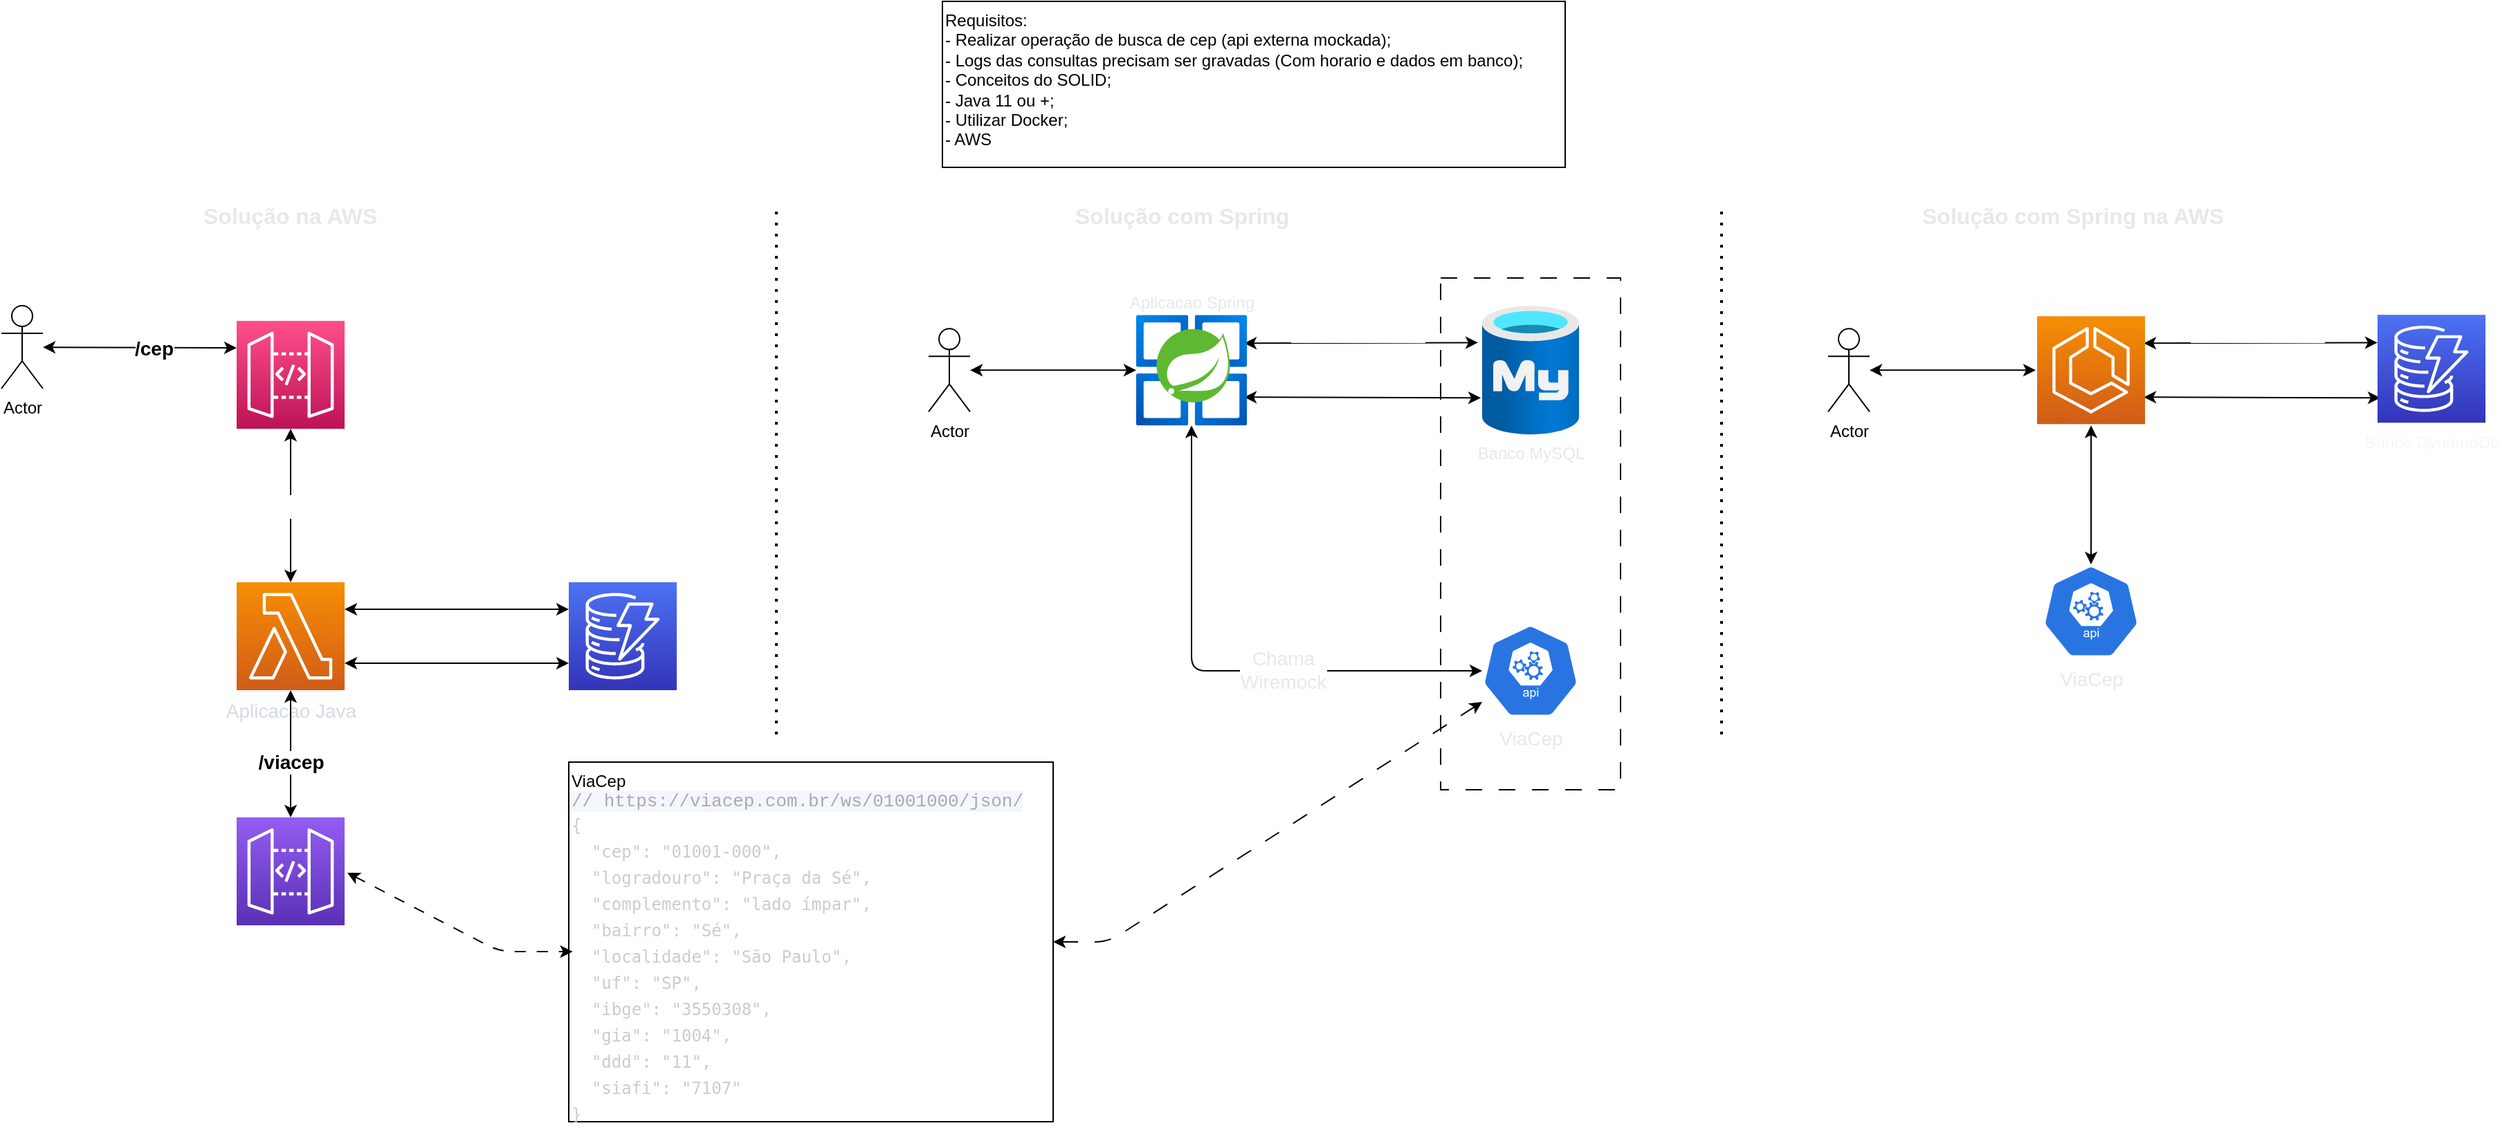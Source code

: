 <mxfile>
    <diagram id="rDIyZCCT8kJwSnAD4rDu" name="Page-1">
        <mxGraphModel dx="1571" dy="547" grid="1" gridSize="10" guides="1" tooltips="1" connect="1" arrows="1" fold="1" page="1" pageScale="1" pageWidth="1333" pageHeight="833" math="0" shadow="0">
            <root>
                <mxCell id="0"/>
                <mxCell id="1" parent="0"/>
                <mxCell id="2" value="Requisitos:&lt;br&gt;- Realizar operação de busca de cep (api externa mockada);&lt;br&gt;- Logs das consultas precisam ser gravadas (Com horario e dados em banco);&lt;br&gt;- Conceitos do SOLID;&lt;br&gt;- Java 11 ou +;&lt;br&gt;- Utilizar Docker;&lt;br&gt;- AWS" style="rounded=0;whiteSpace=wrap;html=1;align=left;verticalAlign=top;" parent="1" vertex="1">
                    <mxGeometry x="770" y="10" width="450" height="120" as="geometry"/>
                </mxCell>
                <mxCell id="17" value="Chama lambda" style="edgeStyle=none;html=1;exitX=0.5;exitY=1;exitDx=0;exitDy=0;exitPerimeter=0;entryX=0.5;entryY=0;entryDx=0;entryDy=0;entryPerimeter=0;fontSize=14;fontColor=#FFFFFF;startArrow=classic;startFill=1;" parent="1" source="4" target="5" edge="1">
                    <mxGeometry relative="1" as="geometry"/>
                </mxCell>
                <mxCell id="4" value="Api Gateway" style="sketch=0;points=[[0,0,0],[0.25,0,0],[0.5,0,0],[0.75,0,0],[1,0,0],[0,1,0],[0.25,1,0],[0.5,1,0],[0.75,1,0],[1,1,0],[0,0.25,0],[0,0.5,0],[0,0.75,0],[1,0.25,0],[1,0.5,0],[1,0.75,0]];outlineConnect=0;fontColor=#FFFFFF;gradientColor=#FF4F8B;gradientDirection=north;fillColor=#BC1356;strokeColor=#ffffff;dashed=0;verticalLabelPosition=top;verticalAlign=bottom;align=center;html=1;fontSize=14;fontStyle=0;aspect=fixed;shape=mxgraph.aws4.resourceIcon;resIcon=mxgraph.aws4.api_gateway;labelPosition=center;" parent="1" vertex="1">
                    <mxGeometry x="260" y="241" width="78" height="78" as="geometry"/>
                </mxCell>
                <mxCell id="19" style="edgeStyle=none;html=1;fontSize=14;fontColor=#FFFFFF;startArrow=classic;startFill=1;entryX=0;entryY=0.25;entryDx=0;entryDy=0;entryPerimeter=0;exitX=1;exitY=0.25;exitDx=0;exitDy=0;exitPerimeter=0;" parent="1" source="5" target="6" edge="1">
                    <mxGeometry relative="1" as="geometry"/>
                </mxCell>
                <mxCell id="21" value="Verifica se CEP&lt;br&gt;&amp;nbsp;ja existe" style="edgeLabel;html=1;align=center;verticalAlign=middle;resizable=0;points=[];fontSize=14;fontColor=#FFFFFF;" parent="19" vertex="1" connectable="0">
                    <mxGeometry x="-0.161" y="2" relative="1" as="geometry">
                        <mxPoint x="10" y="-17" as="offset"/>
                    </mxGeometry>
                </mxCell>
                <mxCell id="20" style="edgeStyle=none;html=1;entryX=0;entryY=0.75;entryDx=0;entryDy=0;entryPerimeter=0;fontSize=14;fontColor=#FFFFFF;startArrow=classic;startFill=1;exitX=1;exitY=0.75;exitDx=0;exitDy=0;exitPerimeter=0;" parent="1" source="5" target="6" edge="1">
                    <mxGeometry relative="1" as="geometry"/>
                </mxCell>
                <mxCell id="22" value="Se não existir, &lt;br&gt;armazena&amp;nbsp;novo CEP&lt;br&gt;&amp;nbsp;obtido na API" style="edgeLabel;html=1;align=center;verticalAlign=middle;resizable=0;points=[];fontSize=14;fontColor=#FFFFFF;" parent="20" vertex="1" connectable="0">
                    <mxGeometry x="-0.185" y="1" relative="1" as="geometry">
                        <mxPoint x="16" y="33" as="offset"/>
                    </mxGeometry>
                </mxCell>
                <mxCell id="5" value="Aplicacao Java" style="sketch=0;points=[[0,0,0],[0.25,0,0],[0.5,0,0],[0.75,0,0],[1,0,0],[0,1,0],[0.25,1,0],[0.5,1,0],[0.75,1,0],[1,1,0],[0,0.25,0],[0,0.5,0],[0,0.75,0],[1,0.25,0],[1,0.5,0],[1,0.75,0]];outlineConnect=0;fontColor=#d5dbe2;gradientColor=#F78E04;gradientDirection=north;fillColor=#D05C17;strokeColor=#ffffff;dashed=0;verticalLabelPosition=bottom;verticalAlign=top;align=center;html=1;fontSize=14;fontStyle=0;aspect=fixed;shape=mxgraph.aws4.resourceIcon;resIcon=mxgraph.aws4.lambda;" parent="1" vertex="1">
                    <mxGeometry x="260" y="430" width="78" height="78" as="geometry"/>
                </mxCell>
                <mxCell id="6" value="Dynamo" style="sketch=0;points=[[0,0,0],[0.25,0,0],[0.5,0,0],[0.75,0,0],[1,0,0],[0,1,0],[0.25,1,0],[0.5,1,0],[0.75,1,0],[1,1,0],[0,0.25,0],[0,0.5,0],[0,0.75,0],[1,0.25,0],[1,0.5,0],[1,0.75,0]];outlineConnect=0;fontColor=#FFFFFF;gradientColor=#4D72F3;gradientDirection=north;fillColor=#3334B9;strokeColor=#ffffff;dashed=0;verticalLabelPosition=bottom;verticalAlign=top;align=center;html=1;fontSize=14;fontStyle=0;aspect=fixed;shape=mxgraph.aws4.resourceIcon;resIcon=mxgraph.aws4.dynamodb;" parent="1" vertex="1">
                    <mxGeometry x="500" y="430" width="78" height="78" as="geometry"/>
                </mxCell>
                <mxCell id="8" style="edgeStyle=none;html=1;entryX=0;entryY=0.25;entryDx=0;entryDy=0;entryPerimeter=0;startArrow=classic;startFill=1;" parent="1" source="7" target="4" edge="1">
                    <mxGeometry relative="1" as="geometry"/>
                </mxCell>
                <mxCell id="10" value="/cep" style="edgeLabel;html=1;align=center;verticalAlign=middle;resizable=0;points=[];fontSize=14;fontStyle=1" parent="8" vertex="1" connectable="0">
                    <mxGeometry x="0.357" y="-1" relative="1" as="geometry">
                        <mxPoint x="-15" y="-1" as="offset"/>
                    </mxGeometry>
                </mxCell>
                <mxCell id="7" value="Actor" style="shape=umlActor;verticalLabelPosition=bottom;verticalAlign=top;html=1;outlineConnect=0;" parent="1" vertex="1">
                    <mxGeometry x="90" y="230" width="30" height="60" as="geometry"/>
                </mxCell>
                <mxCell id="12" value="ViaCep&lt;br&gt;&lt;span style=&quot;color: lab(69.608 -0.0 0); font-family: ui-monospace, SFMono-Regular, Menlo, Monaco, Consolas, &amp;quot;Liberation Mono&amp;quot;, &amp;quot;Courier New&amp;quot;, monospace; font-size: 12.96px; background-color: rgba(29, 78, 216, 0.05);&quot;&gt;// https://viacep.com.br/ws/01001000/json/&lt;/span&gt;&lt;br&gt;&lt;div style=&quot;color: rgb(204, 204, 204); font-family: &amp;quot;Droid Sans Mono&amp;quot;, &amp;quot;monospace&amp;quot;, monospace; line-height: 19px;&quot;&gt;&lt;div style=&quot;&quot;&gt;{&lt;/div&gt;&lt;div style=&quot;&quot;&gt;&amp;nbsp; &quot;cep&quot;: &quot;01001-000&quot;,&lt;/div&gt;&lt;div style=&quot;&quot;&gt;&amp;nbsp; &quot;logradouro&quot;: &quot;Praça da Sé&quot;,&lt;/div&gt;&lt;div style=&quot;&quot;&gt;&amp;nbsp; &quot;complemento&quot;: &quot;lado ímpar&quot;,&lt;/div&gt;&lt;div style=&quot;&quot;&gt;&amp;nbsp; &quot;bairro&quot;: &quot;Sé&quot;,&lt;/div&gt;&lt;div style=&quot;&quot;&gt;&amp;nbsp; &quot;localidade&quot;: &quot;São Paulo&quot;,&lt;/div&gt;&lt;div style=&quot;&quot;&gt;&amp;nbsp; &quot;uf&quot;: &quot;SP&quot;,&lt;/div&gt;&lt;div style=&quot;&quot;&gt;&amp;nbsp; &quot;ibge&quot;: &quot;3550308&quot;,&lt;/div&gt;&lt;div style=&quot;&quot;&gt;&amp;nbsp; &quot;gia&quot;: &quot;1004&quot;,&lt;/div&gt;&lt;div style=&quot;&quot;&gt;&amp;nbsp; &quot;ddd&quot;: &quot;11&quot;,&lt;/div&gt;&lt;div style=&quot;&quot;&gt;&amp;nbsp; &quot;siafi&quot;: &quot;7107&quot;&lt;/div&gt;&lt;div style=&quot;&quot;&gt;}&lt;/div&gt;&lt;/div&gt;" style="rounded=0;whiteSpace=wrap;html=1;align=left;verticalAlign=top;" parent="1" vertex="1">
                    <mxGeometry x="500" y="560" width="350" height="260" as="geometry"/>
                </mxCell>
                <mxCell id="32" style="edgeStyle=none;html=1;fontSize=14;fontColor=#e6e8ea;startArrow=classic;startFill=1;exitX=1;exitY=0.25;exitDx=0;exitDy=0;exitPerimeter=0;entryX=-0.043;entryY=0.286;entryDx=0;entryDy=0;entryPerimeter=0;" parent="1" target="31" edge="1">
                    <mxGeometry relative="1" as="geometry">
                        <mxPoint x="988" y="257.16" as="sourcePoint"/>
                    </mxGeometry>
                </mxCell>
                <mxCell id="36" value="&lt;span style=&quot;color: rgb(255, 255, 255);&quot;&gt;Verifica se CEP&lt;/span&gt;&lt;br style=&quot;color: rgb(255, 255, 255);&quot;&gt;&lt;span style=&quot;color: rgb(255, 255, 255);&quot;&gt;&amp;nbsp;ja existe&lt;/span&gt;" style="edgeLabel;html=1;align=center;verticalAlign=middle;resizable=0;points=[];fontSize=14;fontColor=#e6e8ea;" parent="32" vertex="1" connectable="0">
                    <mxGeometry x="0.311" y="3" relative="1" as="geometry">
                        <mxPoint x="-29" y="-14" as="offset"/>
                    </mxGeometry>
                </mxCell>
                <mxCell id="33" style="edgeStyle=none;html=1;entryX=-0.014;entryY=0.714;entryDx=0;entryDy=0;entryPerimeter=0;fontSize=14;fontColor=#e6e8ea;startArrow=classic;startFill=1;exitX=1;exitY=0.75;exitDx=0;exitDy=0;exitPerimeter=0;" parent="1" target="31" edge="1">
                    <mxGeometry relative="1" as="geometry">
                        <mxPoint x="988" y="296.16" as="sourcePoint"/>
                    </mxGeometry>
                </mxCell>
                <mxCell id="37" value="&lt;span style=&quot;color: rgb(255, 255, 255);&quot;&gt;Se não existir,&lt;/span&gt;&lt;br style=&quot;color: rgb(255, 255, 255);&quot;&gt;&lt;span style=&quot;color: rgb(255, 255, 255);&quot;&gt;armazena&amp;nbsp;novo CEP&lt;/span&gt;&lt;br style=&quot;color: rgb(255, 255, 255);&quot;&gt;&lt;span style=&quot;color: rgb(255, 255, 255);&quot;&gt;&amp;nbsp;obtido na API&lt;/span&gt;" style="edgeLabel;html=1;align=center;verticalAlign=middle;resizable=0;points=[];fontSize=14;fontColor=#e6e8ea;" parent="33" vertex="1" connectable="0">
                    <mxGeometry x="0.251" y="-4" relative="1" as="geometry">
                        <mxPoint x="-25" y="23" as="offset"/>
                    </mxGeometry>
                </mxCell>
                <mxCell id="28" style="edgeStyle=none;html=1;fontSize=14;fontColor=#e6e8ea;startArrow=classic;startFill=1;" parent="1" source="25" edge="1">
                    <mxGeometry relative="1" as="geometry">
                        <mxPoint x="910" y="276.66" as="targetPoint"/>
                    </mxGeometry>
                </mxCell>
                <mxCell id="25" value="Actor" style="shape=umlActor;verticalLabelPosition=bottom;verticalAlign=top;html=1;outlineConnect=0;" parent="1" vertex="1">
                    <mxGeometry x="760" y="246.66" width="30" height="60" as="geometry"/>
                </mxCell>
                <mxCell id="27" value="" style="edgeStyle=none;html=1;fontSize=14;fontColor=#e6e8ea;startArrow=classic;startFill=1;" parent="1" source="46" target="5" edge="1">
                    <mxGeometry relative="1" as="geometry">
                        <mxPoint x="200" y="470" as="sourcePoint"/>
                        <Array as="points">
                            <mxPoint x="299" y="560"/>
                        </Array>
                    </mxGeometry>
                </mxCell>
                <mxCell id="48" value="/viacep" style="edgeLabel;html=1;align=center;verticalAlign=middle;resizable=0;points=[];fontSize=14;fontStyle=1" vertex="1" connectable="0" parent="27">
                    <mxGeometry x="0.196" relative="1" as="geometry">
                        <mxPoint y="15" as="offset"/>
                    </mxGeometry>
                </mxCell>
                <mxCell id="43" style="edgeStyle=none;html=1;entryX=0.008;entryY=0.527;entryDx=0;entryDy=0;entryPerimeter=0;fontSize=14;fontColor=#e6e8ea;startArrow=classic;startFill=1;dashed=1;dashPattern=8 8;" parent="1" target="12" edge="1">
                    <mxGeometry relative="1" as="geometry">
                        <Array as="points">
                            <mxPoint x="450" y="697"/>
                        </Array>
                        <mxPoint x="340" y="640" as="sourcePoint"/>
                    </mxGeometry>
                </mxCell>
                <mxCell id="31" value="Banco MySQL" style="aspect=fixed;html=1;points=[];align=center;image;fontSize=12;image=img/lib/azure2/databases/Azure_Database_MySQL_Server.svg;labelBackgroundColor=none;fontColor=#e6e8ea;" parent="1" vertex="1">
                    <mxGeometry x="1160" y="230" width="70" height="93.33" as="geometry"/>
                </mxCell>
                <mxCell id="39" style="edgeStyle=none;html=1;fontSize=14;fontColor=#e6e8ea;startArrow=classic;startFill=1;" parent="1" source="35" target="38" edge="1">
                    <mxGeometry relative="1" as="geometry">
                        <Array as="points">
                            <mxPoint x="950" y="494"/>
                        </Array>
                    </mxGeometry>
                </mxCell>
                <mxCell id="40" value="Chama&lt;br&gt;Wiremock" style="edgeLabel;html=1;align=center;verticalAlign=middle;resizable=0;points=[];fontSize=14;fontColor=#e6e8ea;" parent="39" vertex="1" connectable="0">
                    <mxGeometry x="0.254" y="1" relative="1" as="geometry">
                        <mxPoint as="offset"/>
                    </mxGeometry>
                </mxCell>
                <mxCell id="35" value="Aplicacao Spring" style="aspect=fixed;html=1;points=[];align=center;image;fontSize=12;image=img/lib/azure2/compute/Azure_Spring_Cloud.svg;labelBackgroundColor=none;fontColor=#e6e8ea;labelPosition=center;verticalLabelPosition=top;verticalAlign=bottom;" parent="1" vertex="1">
                    <mxGeometry x="910" y="236.66" width="80" height="80" as="geometry"/>
                </mxCell>
                <mxCell id="42" style="edgeStyle=none;html=1;entryX=1;entryY=0.5;entryDx=0;entryDy=0;fontSize=14;fontColor=#e6e8ea;startArrow=classic;startFill=1;dashed=1;dashPattern=12 12;" parent="1" source="38" target="12" edge="1">
                    <mxGeometry relative="1" as="geometry">
                        <Array as="points">
                            <mxPoint x="890" y="690"/>
                        </Array>
                    </mxGeometry>
                </mxCell>
                <mxCell id="38" value="ViaCep" style="sketch=0;html=1;dashed=0;whitespace=wrap;fillColor=#2875E2;strokeColor=#ffffff;points=[[0.005,0.63,0],[0.1,0.2,0],[0.9,0.2,0],[0.5,0,0],[0.995,0.63,0],[0.72,0.99,0],[0.5,1,0],[0.28,0.99,0]];verticalLabelPosition=bottom;align=center;verticalAlign=top;shape=mxgraph.kubernetes.icon;prIcon=api;labelBackgroundColor=none;fontSize=14;fontColor=#e6e8ea;" parent="1" vertex="1">
                    <mxGeometry x="1160" y="460" width="70" height="68" as="geometry"/>
                </mxCell>
                <mxCell id="41" value="" style="endArrow=none;dashed=1;html=1;dashPattern=1 3;strokeWidth=2;fontSize=14;fontColor=#e6e8ea;" parent="1" edge="1">
                    <mxGeometry width="50" height="50" relative="1" as="geometry">
                        <mxPoint x="650" y="540" as="sourcePoint"/>
                        <mxPoint x="650" y="160" as="targetPoint"/>
                    </mxGeometry>
                </mxCell>
                <mxCell id="44" value="Solução na AWS" style="text;strokeColor=none;fillColor=none;align=left;verticalAlign=middle;spacingLeft=4;spacingRight=4;overflow=hidden;points=[[0,0.5],[1,0.5]];portConstraint=eastwest;rotatable=0;whiteSpace=wrap;html=1;labelBackgroundColor=none;fontSize=16;fontColor=#e6e8ea;fontStyle=1" parent="1" vertex="1">
                    <mxGeometry x="230" y="150" width="160" height="30" as="geometry"/>
                </mxCell>
                <mxCell id="45" value="Solução com Spring" style="text;strokeColor=none;fillColor=none;align=left;verticalAlign=middle;spacingLeft=4;spacingRight=4;overflow=hidden;points=[[0,0.5],[1,0.5]];portConstraint=eastwest;rotatable=0;whiteSpace=wrap;html=1;labelBackgroundColor=none;fontSize=16;fontColor=#e6e8ea;fontStyle=1" parent="1" vertex="1">
                    <mxGeometry x="860" y="150" width="165" height="30" as="geometry"/>
                </mxCell>
                <mxCell id="46" value="Mock ViaCeo" style="sketch=0;points=[[0,0,0],[0.25,0,0],[0.5,0,0],[0.75,0,0],[1,0,0],[0,1,0],[0.25,1,0],[0.5,1,0],[0.75,1,0],[1,1,0],[0,0.25,0],[0,0.5,0],[0,0.75,0],[1,0.25,0],[1,0.5,0],[1,0.75,0]];outlineConnect=0;fontColor=#FFFFFF;gradientColor=#945DF2;gradientDirection=north;fillColor=#5A30B5;strokeColor=#ffffff;dashed=0;verticalLabelPosition=bottom;verticalAlign=top;align=center;html=1;fontSize=14;fontStyle=0;aspect=fixed;shape=mxgraph.aws4.resourceIcon;resIcon=mxgraph.aws4.api_gateway;" vertex="1" parent="1">
                    <mxGeometry x="260" y="600" width="78" height="78" as="geometry"/>
                </mxCell>
                <mxCell id="49" style="edgeStyle=none;html=1;fontSize=14;fontColor=#e6e8ea;startArrow=classic;startFill=1;exitX=1;exitY=0.25;exitDx=0;exitDy=0;exitPerimeter=0;entryX=-0.043;entryY=0.286;entryDx=0;entryDy=0;entryPerimeter=0;" edge="1" parent="1">
                    <mxGeometry relative="1" as="geometry">
                        <mxPoint x="1638" y="257.16" as="sourcePoint"/>
                        <mxPoint x="1806.99" y="256.692" as="targetPoint"/>
                    </mxGeometry>
                </mxCell>
                <mxCell id="50" value="&lt;span style=&quot;color: rgb(255, 255, 255);&quot;&gt;Verifica se CEP&lt;/span&gt;&lt;br style=&quot;color: rgb(255, 255, 255);&quot;&gt;&lt;span style=&quot;color: rgb(255, 255, 255);&quot;&gt;&amp;nbsp;ja existe&lt;/span&gt;" style="edgeLabel;html=1;align=center;verticalAlign=middle;resizable=0;points=[];fontSize=14;fontColor=#e6e8ea;" vertex="1" connectable="0" parent="49">
                    <mxGeometry x="0.311" y="3" relative="1" as="geometry">
                        <mxPoint x="-29" y="-14" as="offset"/>
                    </mxGeometry>
                </mxCell>
                <mxCell id="51" style="edgeStyle=none;html=1;entryX=-0.014;entryY=0.714;entryDx=0;entryDy=0;entryPerimeter=0;fontSize=14;fontColor=#e6e8ea;startArrow=classic;startFill=1;exitX=1;exitY=0.75;exitDx=0;exitDy=0;exitPerimeter=0;" edge="1" parent="1">
                    <mxGeometry relative="1" as="geometry">
                        <mxPoint x="1638" y="296.16" as="sourcePoint"/>
                        <mxPoint x="1809.02" y="296.638" as="targetPoint"/>
                    </mxGeometry>
                </mxCell>
                <mxCell id="52" value="&lt;span style=&quot;color: rgb(255, 255, 255);&quot;&gt;Se não existir,&lt;/span&gt;&lt;br style=&quot;color: rgb(255, 255, 255);&quot;&gt;&lt;span style=&quot;color: rgb(255, 255, 255);&quot;&gt;armazena&amp;nbsp;novo CEP&lt;/span&gt;&lt;br style=&quot;color: rgb(255, 255, 255);&quot;&gt;&lt;span style=&quot;color: rgb(255, 255, 255);&quot;&gt;&amp;nbsp;obtido na API&lt;/span&gt;" style="edgeLabel;html=1;align=center;verticalAlign=middle;resizable=0;points=[];fontSize=14;fontColor=#e6e8ea;" vertex="1" connectable="0" parent="51">
                    <mxGeometry x="0.251" y="-4" relative="1" as="geometry">
                        <mxPoint x="-25" y="23" as="offset"/>
                    </mxGeometry>
                </mxCell>
                <mxCell id="53" style="edgeStyle=none;html=1;fontSize=14;fontColor=#e6e8ea;startArrow=classic;startFill=1;" edge="1" parent="1" source="54">
                    <mxGeometry relative="1" as="geometry">
                        <mxPoint x="1560" y="276.66" as="targetPoint"/>
                    </mxGeometry>
                </mxCell>
                <mxCell id="54" value="Actor" style="shape=umlActor;verticalLabelPosition=bottom;verticalAlign=top;html=1;outlineConnect=0;" vertex="1" parent="1">
                    <mxGeometry x="1410" y="246.66" width="30" height="60" as="geometry"/>
                </mxCell>
                <mxCell id="56" style="edgeStyle=none;html=1;fontSize=14;fontColor=#e6e8ea;startArrow=classic;startFill=1;" edge="1" parent="1" target="60">
                    <mxGeometry relative="1" as="geometry">
                        <Array as="points"/>
                        <mxPoint x="1600" y="316.66" as="sourcePoint"/>
                    </mxGeometry>
                </mxCell>
                <mxCell id="60" value="ViaCep" style="sketch=0;html=1;dashed=0;whitespace=wrap;fillColor=#2875E2;strokeColor=#ffffff;points=[[0.005,0.63,0],[0.1,0.2,0],[0.9,0.2,0],[0.5,0,0],[0.995,0.63,0],[0.72,0.99,0],[0.5,1,0],[0.28,0.99,0]];verticalLabelPosition=bottom;align=center;verticalAlign=top;shape=mxgraph.kubernetes.icon;prIcon=api;labelBackgroundColor=none;fontSize=14;fontColor=#e6e8ea;" vertex="1" parent="1">
                    <mxGeometry x="1565" y="417" width="70" height="68" as="geometry"/>
                </mxCell>
                <mxCell id="61" value="" style="endArrow=none;dashed=1;html=1;dashPattern=1 3;strokeWidth=2;fontSize=14;fontColor=#e6e8ea;" edge="1" parent="1">
                    <mxGeometry width="50" height="50" relative="1" as="geometry">
                        <mxPoint x="1333" y="540" as="sourcePoint"/>
                        <mxPoint x="1333" y="160" as="targetPoint"/>
                    </mxGeometry>
                </mxCell>
                <mxCell id="62" value="Solução com Spring na AWS" style="text;strokeColor=none;fillColor=none;align=left;verticalAlign=middle;spacingLeft=4;spacingRight=4;overflow=hidden;points=[[0,0.5],[1,0.5]];portConstraint=eastwest;rotatable=0;whiteSpace=wrap;html=1;labelBackgroundColor=none;fontSize=16;fontColor=#e6e8ea;fontStyle=1" vertex="1" parent="1">
                    <mxGeometry x="1471.5" y="150" width="257" height="30" as="geometry"/>
                </mxCell>
                <mxCell id="64" value="Docker" style="rounded=0;whiteSpace=wrap;html=1;fontSize=14;fontColor=#FFFFFF;fillColor=none;dashed=1;dashPattern=12 12;labelPosition=center;verticalLabelPosition=bottom;align=center;verticalAlign=top;" vertex="1" parent="1">
                    <mxGeometry x="1130" y="210" width="130" height="370" as="geometry"/>
                </mxCell>
                <mxCell id="65" value="Aplicação Spring" style="sketch=0;points=[[0,0,0],[0.25,0,0],[0.5,0,0],[0.75,0,0],[1,0,0],[0,1,0],[0.25,1,0],[0.5,1,0],[0.75,1,0],[1,1,0],[0,0.25,0],[0,0.5,0],[0,0.75,0],[1,0.25,0],[1,0.5,0],[1,0.75,0]];outlineConnect=0;fontColor=#fcfcfd;gradientColor=#F78E04;gradientDirection=north;fillColor=#D05C17;strokeColor=#ffffff;dashed=0;verticalLabelPosition=top;verticalAlign=bottom;align=center;html=1;fontSize=12;fontStyle=0;aspect=fixed;shape=mxgraph.aws4.resourceIcon;resIcon=mxgraph.aws4.ecs;dashPattern=12 12;labelPosition=center;" vertex="1" parent="1">
                    <mxGeometry x="1561" y="237.66" width="78" height="78" as="geometry"/>
                </mxCell>
                <mxCell id="66" value="Banco DynamoDb" style="sketch=0;points=[[0,0,0],[0.25,0,0],[0.5,0,0],[0.75,0,0],[1,0,0],[0,1,0],[0.25,1,0],[0.5,1,0],[0.75,1,0],[1,1,0],[0,0.25,0],[0,0.5,0],[0,0.75,0],[1,0.25,0],[1,0.5,0],[1,0.75,0]];outlineConnect=0;fontColor=#f7f7f8;gradientColor=#4D72F3;gradientDirection=north;fillColor=#3334B9;strokeColor=#ffffff;dashed=0;verticalLabelPosition=bottom;verticalAlign=top;align=center;html=1;fontSize=12;fontStyle=0;aspect=fixed;shape=mxgraph.aws4.resourceIcon;resIcon=mxgraph.aws4.dynamodb;dashPattern=12 12;" vertex="1" parent="1">
                    <mxGeometry x="1807" y="236.66" width="78" height="78" as="geometry"/>
                </mxCell>
            </root>
        </mxGraphModel>
    </diagram>
</mxfile>